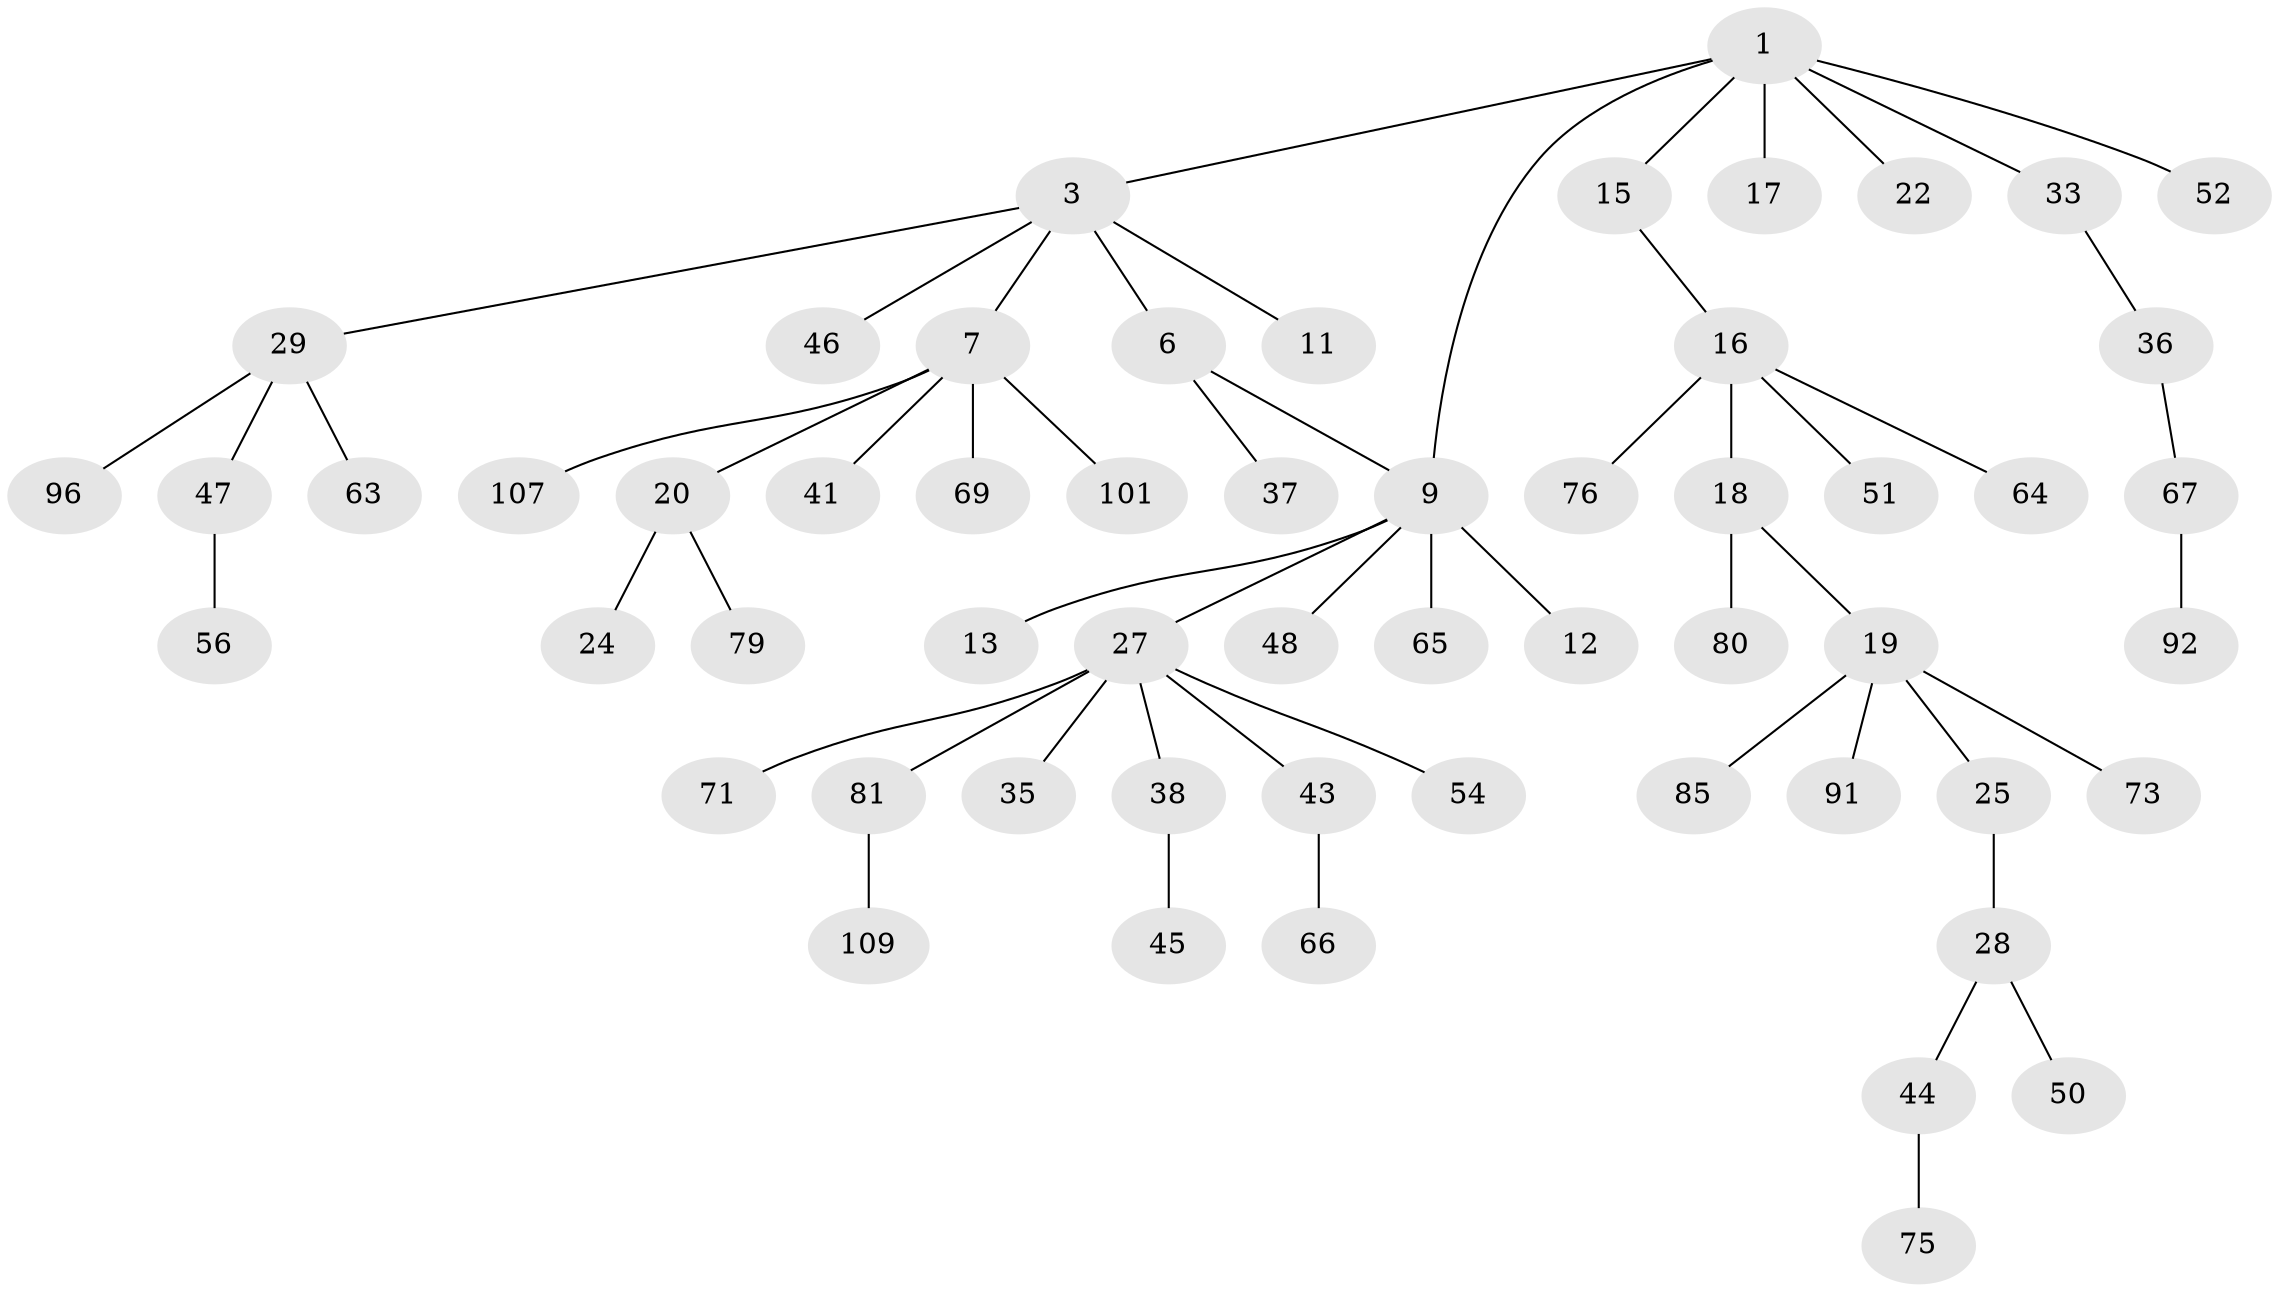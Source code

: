// original degree distribution, {2: 0.23684210526315788, 4: 0.07017543859649122, 3: 0.12280701754385964, 5: 0.043859649122807015, 7: 0.017543859649122806, 6: 0.008771929824561403, 1: 0.5}
// Generated by graph-tools (version 1.1) at 2025/13/03/09/25 04:13:26]
// undirected, 57 vertices, 57 edges
graph export_dot {
graph [start="1"]
  node [color=gray90,style=filled];
  1 [super="+2+4"];
  3 [super="+5"];
  6 [super="+62"];
  7 [super="+23+55"];
  9 [super="+14+60+86+42"];
  11;
  12 [super="+88"];
  13 [super="+102+105"];
  15;
  16 [super="+68"];
  17 [super="+21"];
  18;
  19;
  20;
  22 [super="+100+74"];
  24 [super="+108"];
  25 [super="+26"];
  27 [super="+30"];
  28 [super="+82+32"];
  29 [super="+40"];
  33 [super="+87"];
  35;
  36;
  37;
  38 [super="+53"];
  41 [super="+49"];
  43 [super="+58+70"];
  44;
  45 [super="+61"];
  46 [super="+95"];
  47 [super="+98"];
  48;
  50 [super="+89"];
  51 [super="+93+78+111"];
  52;
  54;
  56 [super="+84"];
  63;
  64;
  65;
  66;
  67;
  69;
  71;
  73;
  75;
  76;
  79;
  80;
  81 [super="+99+114+83"];
  85 [super="+112"];
  91;
  92 [super="+94"];
  96;
  101;
  107;
  109;
  1 -- 3;
  1 -- 33;
  1 -- 9;
  1 -- 17;
  1 -- 52;
  1 -- 22;
  1 -- 15;
  3 -- 7;
  3 -- 6;
  3 -- 11;
  3 -- 29;
  3 -- 46;
  6 -- 9;
  6 -- 37;
  7 -- 20;
  7 -- 69;
  7 -- 107;
  7 -- 41;
  7 -- 101;
  9 -- 12;
  9 -- 13;
  9 -- 65;
  9 -- 27;
  9 -- 48;
  15 -- 16;
  16 -- 18;
  16 -- 51;
  16 -- 64;
  16 -- 76;
  18 -- 19;
  18 -- 80;
  19 -- 25;
  19 -- 73;
  19 -- 85;
  19 -- 91;
  20 -- 24;
  20 -- 79;
  25 -- 28;
  27 -- 54;
  27 -- 81;
  27 -- 35;
  27 -- 38;
  27 -- 71;
  27 -- 43;
  28 -- 50;
  28 -- 44;
  29 -- 47;
  29 -- 63;
  29 -- 96;
  33 -- 36;
  36 -- 67;
  38 -- 45;
  43 -- 66;
  44 -- 75;
  47 -- 56;
  67 -- 92;
  81 -- 109;
}

